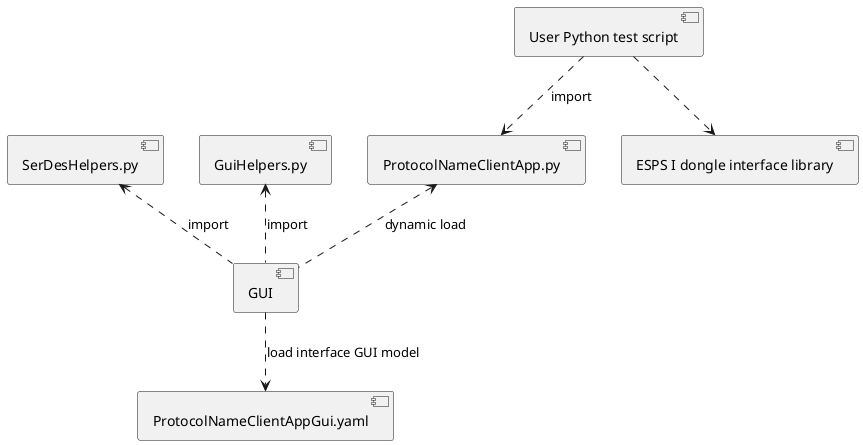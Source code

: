 @startuml

[SerDesHelpers.py] <.. [GUI] : import
[GuiHelpers.py] <.. [GUI] : import
[GUI] ..> [ProtocolNameClientAppGui.yaml] : load interface GUI model
[ProtocolNameClientApp.py] <.. [GUI] : dynamic load
[User Python test script] ..> [ProtocolNameClientApp.py]: import
[User Python test script] ..> [ESPS I dongle interface library]

@enduml